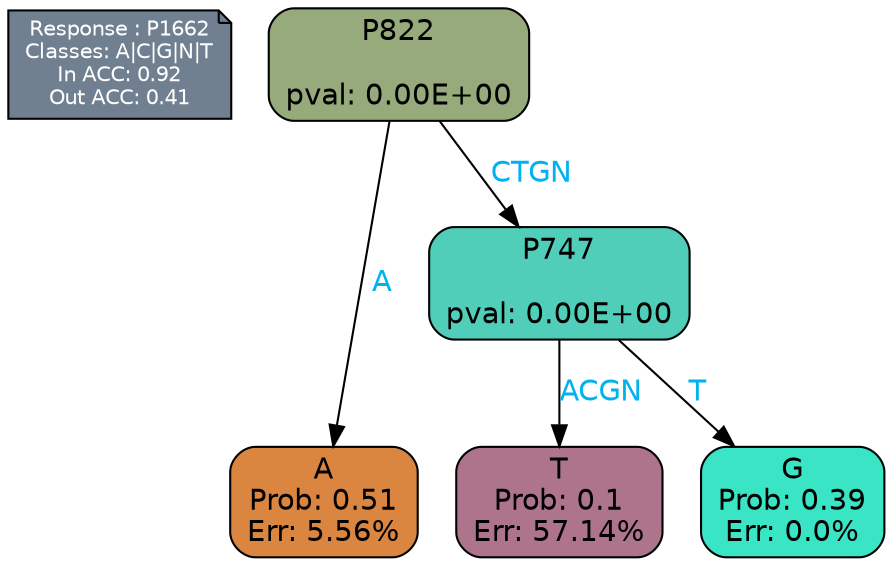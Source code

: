 digraph Tree {
node [shape=box, style="filled, rounded", color="black", fontname=helvetica] ;
graph [ranksep=equally, splines=polylines, bgcolor=transparent, dpi=600] ;
edge [fontname=helvetica] ;
LEGEND [label="Response : P1662
Classes: A|C|G|N|T
In ACC: 0.92
Out ACC: 0.41
",shape=note,align=left,style=filled,fillcolor="slategray",fontcolor="white",fontsize=10];1 [label="P822

pval: 0.00E+00", fillcolor="#96aa7c"] ;
2 [label="A
Prob: 0.51
Err: 5.56%", fillcolor="#db8640"] ;
3 [label="P747

pval: 0.00E+00", fillcolor="#50ceb9"] ;
4 [label="T
Prob: 0.1
Err: 57.14%", fillcolor="#ae748b"] ;
5 [label="G
Prob: 0.39
Err: 0.0%", fillcolor="#39e5c5"] ;
1 -> 2 [label="A",fontcolor=deepskyblue2] ;
1 -> 3 [label="CTGN",fontcolor=deepskyblue2] ;
3 -> 4 [label="ACGN",fontcolor=deepskyblue2] ;
3 -> 5 [label="T",fontcolor=deepskyblue2] ;
{rank = same; 2;4;5;}{rank = same; LEGEND;1;}}